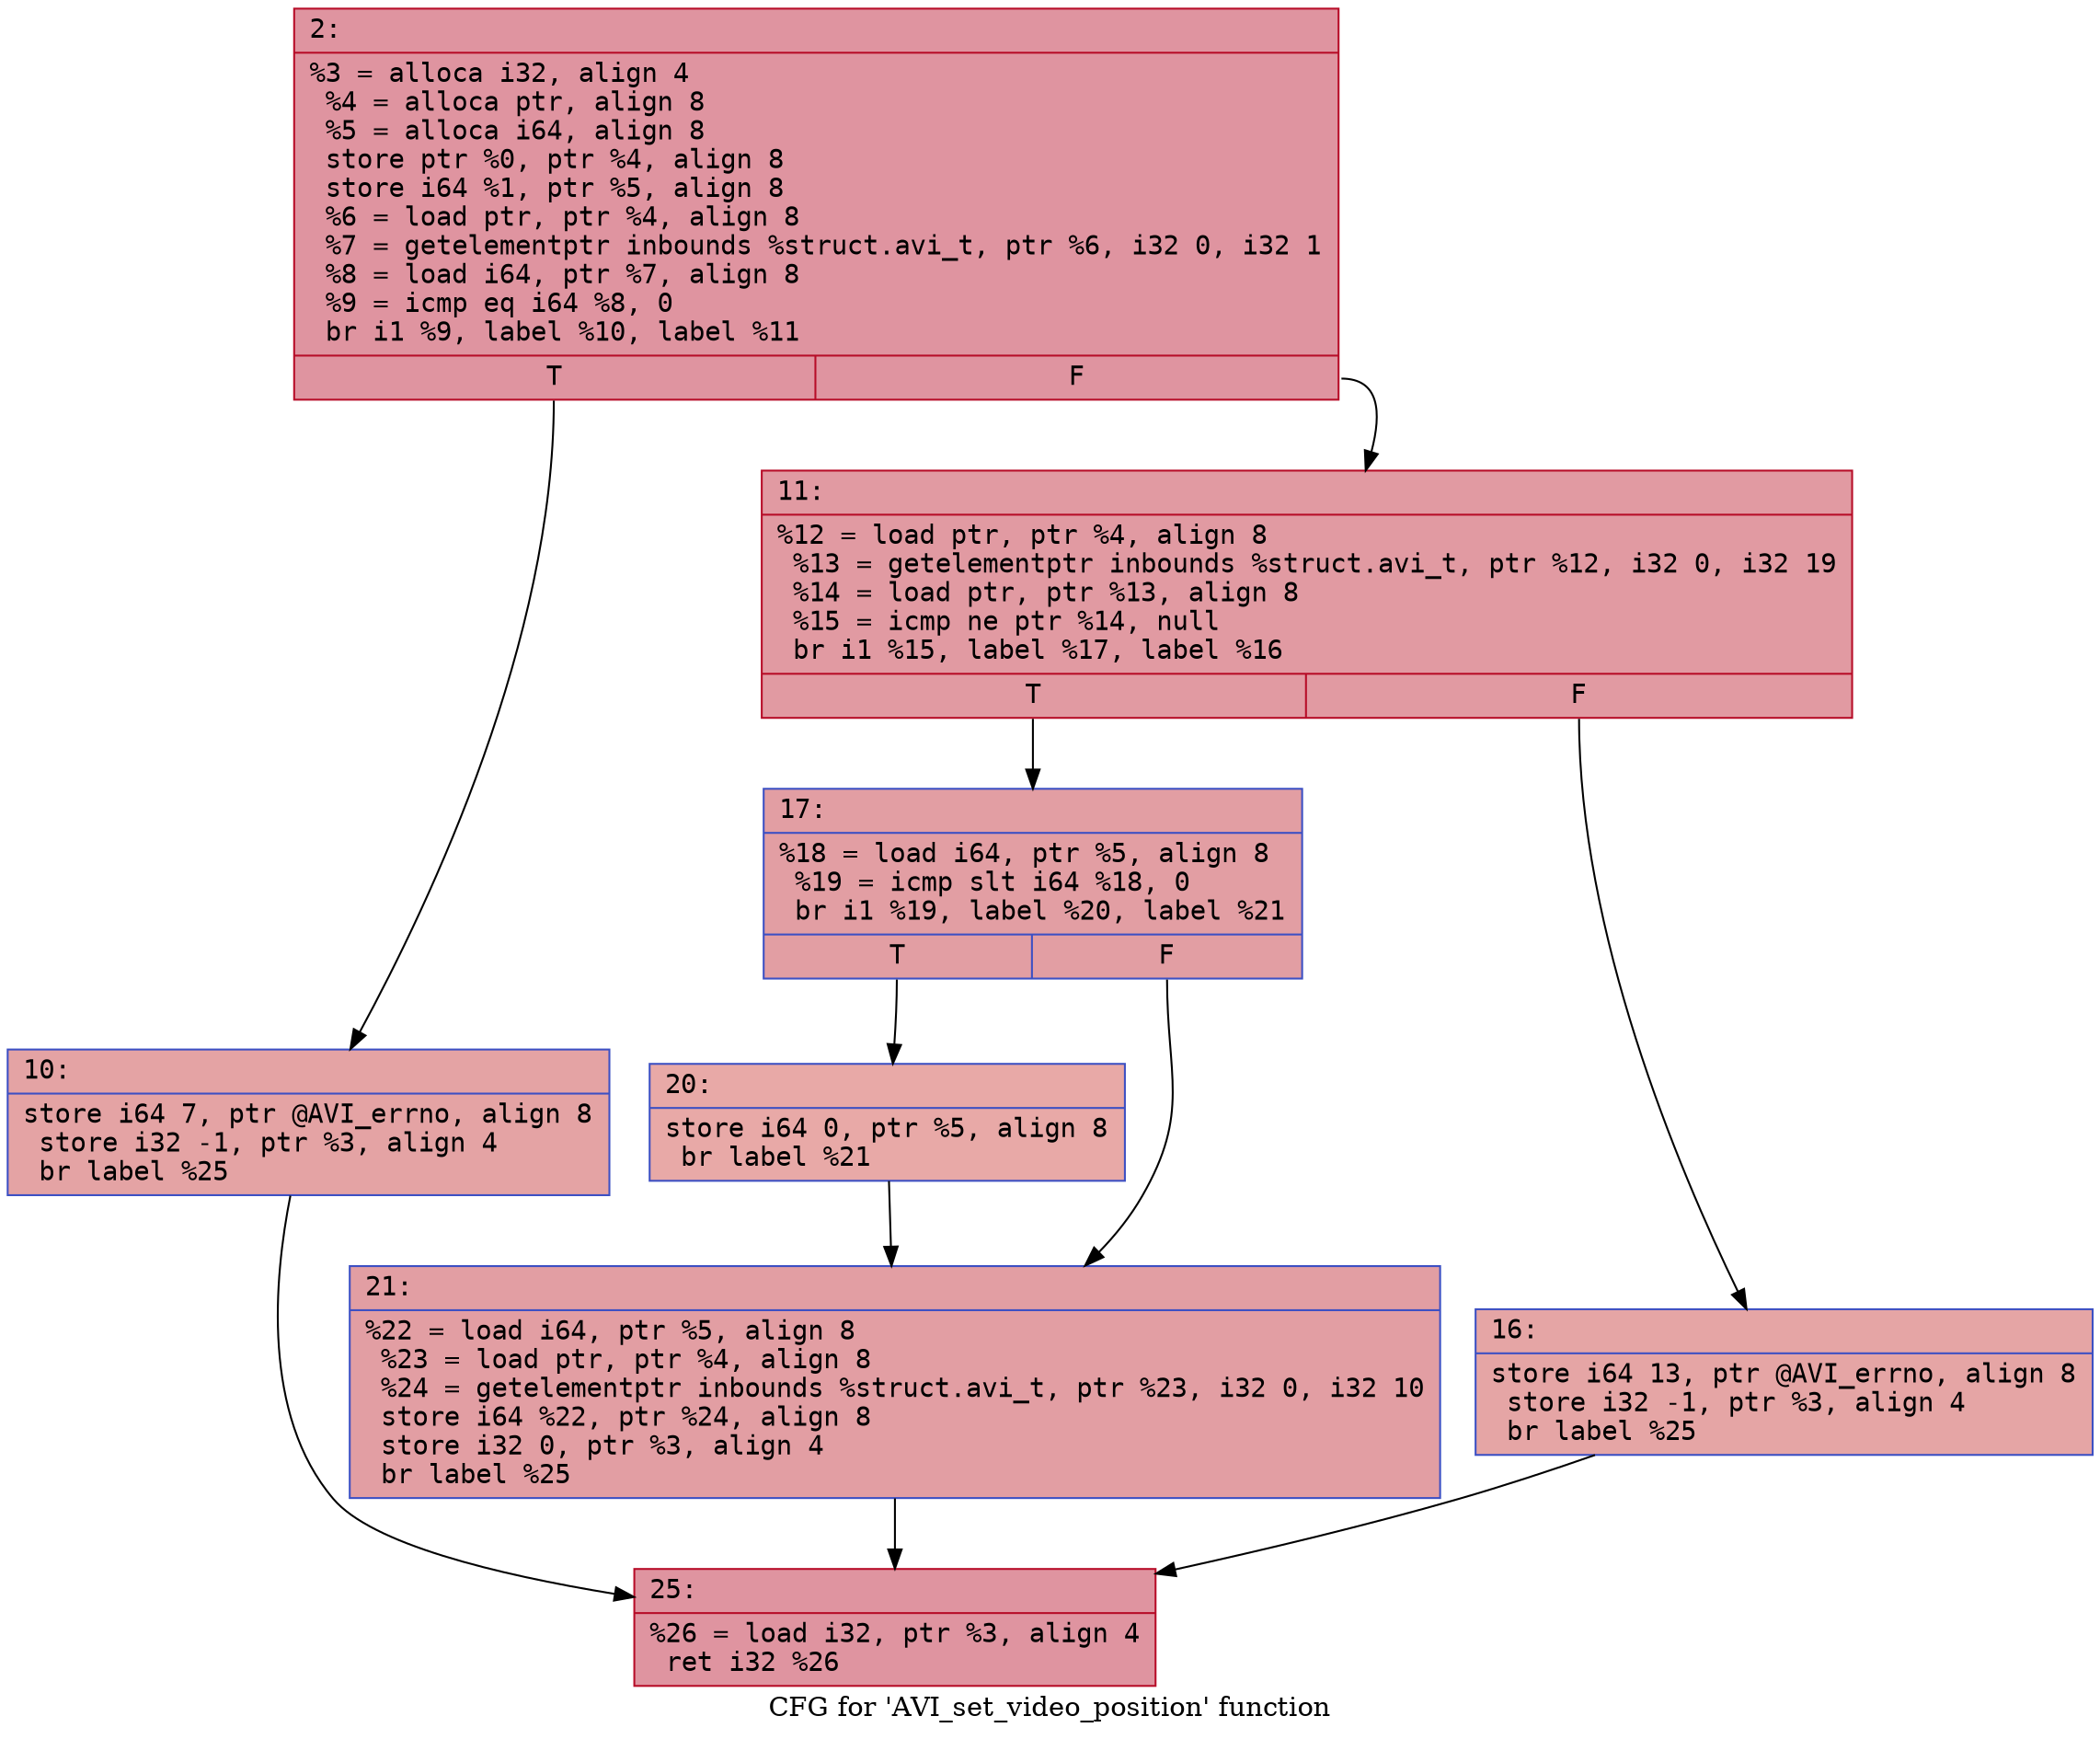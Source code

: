 digraph "CFG for 'AVI_set_video_position' function" {
	label="CFG for 'AVI_set_video_position' function";

	Node0x6000005a9040 [shape=record,color="#b70d28ff", style=filled, fillcolor="#b70d2870" fontname="Courier",label="{2:\l|  %3 = alloca i32, align 4\l  %4 = alloca ptr, align 8\l  %5 = alloca i64, align 8\l  store ptr %0, ptr %4, align 8\l  store i64 %1, ptr %5, align 8\l  %6 = load ptr, ptr %4, align 8\l  %7 = getelementptr inbounds %struct.avi_t, ptr %6, i32 0, i32 1\l  %8 = load i64, ptr %7, align 8\l  %9 = icmp eq i64 %8, 0\l  br i1 %9, label %10, label %11\l|{<s0>T|<s1>F}}"];
	Node0x6000005a9040:s0 -> Node0x6000005a9090[tooltip="2 -> 10\nProbability 37.50%" ];
	Node0x6000005a9040:s1 -> Node0x6000005a90e0[tooltip="2 -> 11\nProbability 62.50%" ];
	Node0x6000005a9090 [shape=record,color="#3d50c3ff", style=filled, fillcolor="#c32e3170" fontname="Courier",label="{10:\l|  store i64 7, ptr @AVI_errno, align 8\l  store i32 -1, ptr %3, align 4\l  br label %25\l}"];
	Node0x6000005a9090 -> Node0x6000005a9270[tooltip="10 -> 25\nProbability 100.00%" ];
	Node0x6000005a90e0 [shape=record,color="#b70d28ff", style=filled, fillcolor="#bb1b2c70" fontname="Courier",label="{11:\l|  %12 = load ptr, ptr %4, align 8\l  %13 = getelementptr inbounds %struct.avi_t, ptr %12, i32 0, i32 19\l  %14 = load ptr, ptr %13, align 8\l  %15 = icmp ne ptr %14, null\l  br i1 %15, label %17, label %16\l|{<s0>T|<s1>F}}"];
	Node0x6000005a90e0:s0 -> Node0x6000005a9180[tooltip="11 -> 17\nProbability 62.50%" ];
	Node0x6000005a90e0:s1 -> Node0x6000005a9130[tooltip="11 -> 16\nProbability 37.50%" ];
	Node0x6000005a9130 [shape=record,color="#3d50c3ff", style=filled, fillcolor="#c5333470" fontname="Courier",label="{16:\l|  store i64 13, ptr @AVI_errno, align 8\l  store i32 -1, ptr %3, align 4\l  br label %25\l}"];
	Node0x6000005a9130 -> Node0x6000005a9270[tooltip="16 -> 25\nProbability 100.00%" ];
	Node0x6000005a9180 [shape=record,color="#3d50c3ff", style=filled, fillcolor="#be242e70" fontname="Courier",label="{17:\l|  %18 = load i64, ptr %5, align 8\l  %19 = icmp slt i64 %18, 0\l  br i1 %19, label %20, label %21\l|{<s0>T|<s1>F}}"];
	Node0x6000005a9180:s0 -> Node0x6000005a91d0[tooltip="17 -> 20\nProbability 37.50%" ];
	Node0x6000005a9180:s1 -> Node0x6000005a9220[tooltip="17 -> 21\nProbability 62.50%" ];
	Node0x6000005a91d0 [shape=record,color="#3d50c3ff", style=filled, fillcolor="#ca3b3770" fontname="Courier",label="{20:\l|  store i64 0, ptr %5, align 8\l  br label %21\l}"];
	Node0x6000005a91d0 -> Node0x6000005a9220[tooltip="20 -> 21\nProbability 100.00%" ];
	Node0x6000005a9220 [shape=record,color="#3d50c3ff", style=filled, fillcolor="#be242e70" fontname="Courier",label="{21:\l|  %22 = load i64, ptr %5, align 8\l  %23 = load ptr, ptr %4, align 8\l  %24 = getelementptr inbounds %struct.avi_t, ptr %23, i32 0, i32 10\l  store i64 %22, ptr %24, align 8\l  store i32 0, ptr %3, align 4\l  br label %25\l}"];
	Node0x6000005a9220 -> Node0x6000005a9270[tooltip="21 -> 25\nProbability 100.00%" ];
	Node0x6000005a9270 [shape=record,color="#b70d28ff", style=filled, fillcolor="#b70d2870" fontname="Courier",label="{25:\l|  %26 = load i32, ptr %3, align 4\l  ret i32 %26\l}"];
}
